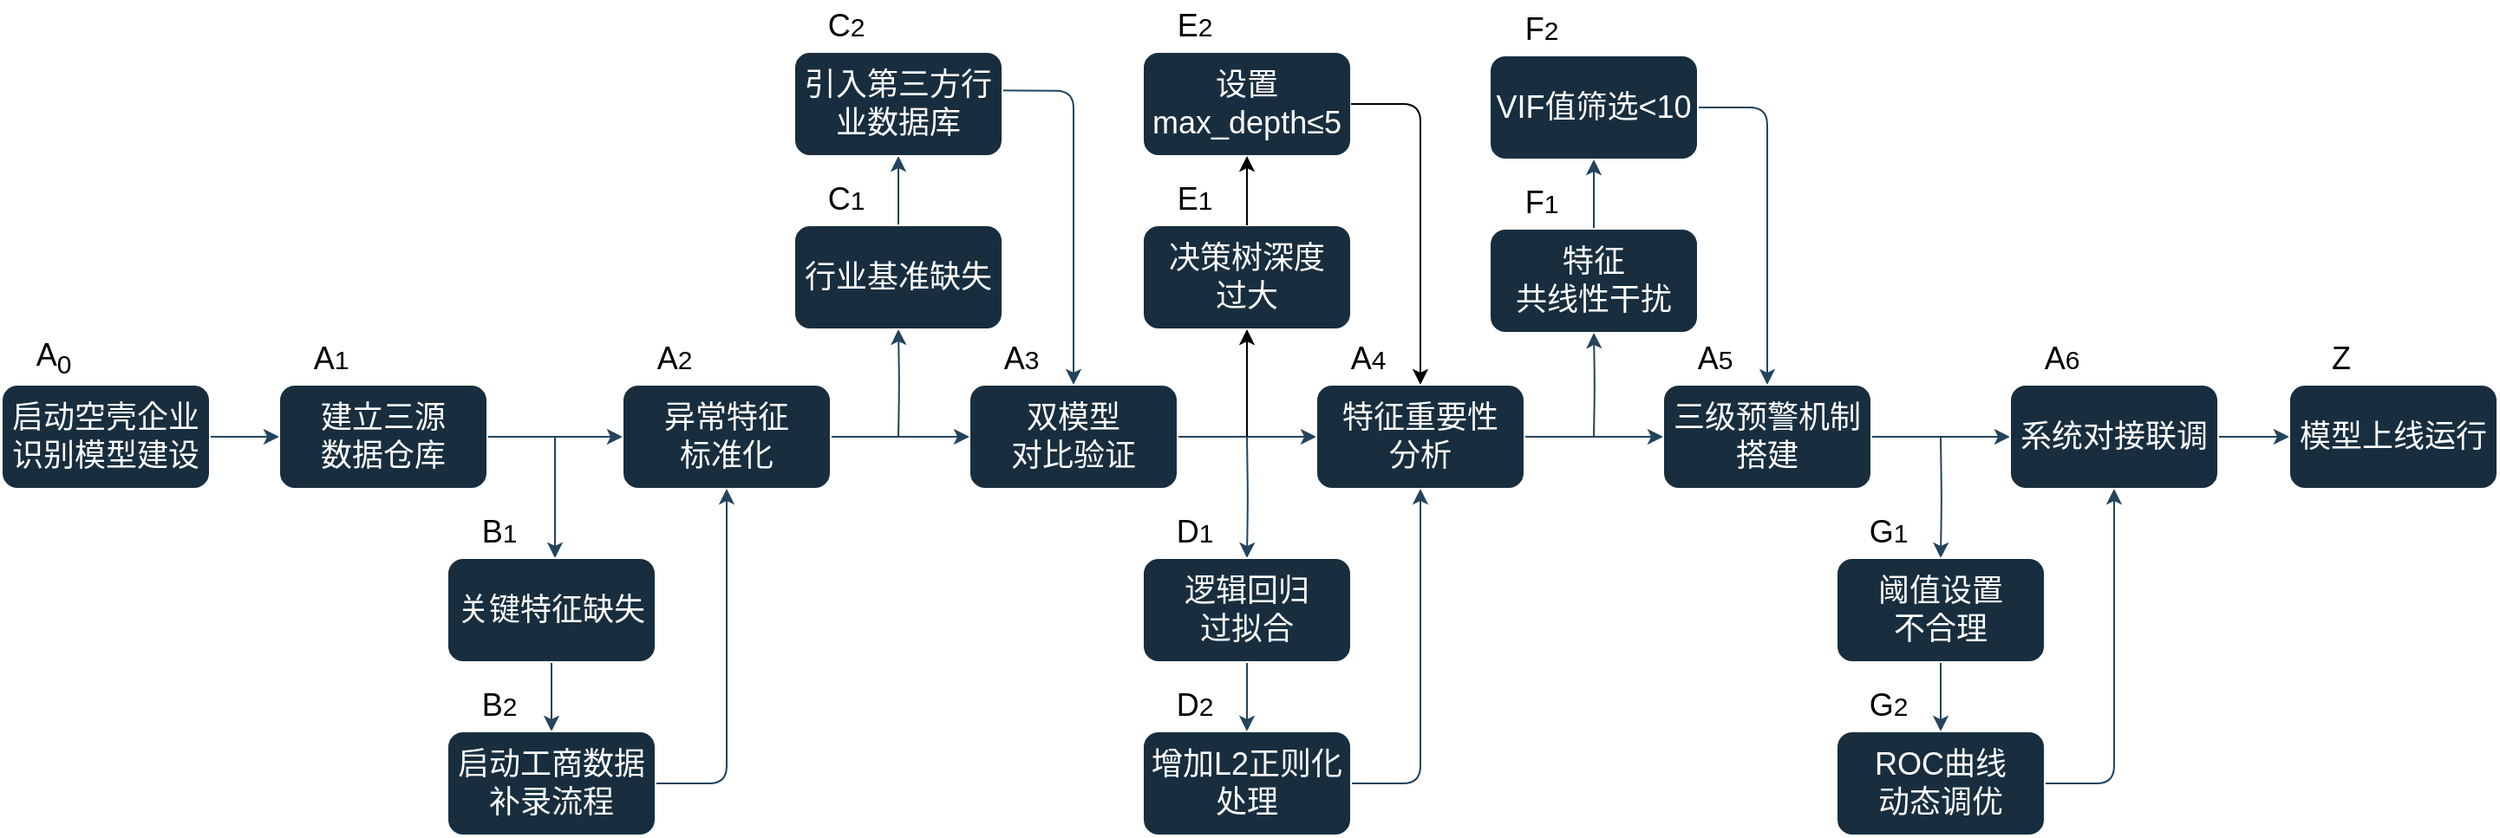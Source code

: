 <mxfile version="27.1.6">
  <diagram name="第 1 页" id="TJKE0MhXr6T1J9aUekOW">
    <mxGraphModel dx="1418" dy="1955" grid="1" gridSize="10" guides="1" tooltips="1" connect="1" arrows="1" fold="1" page="1" pageScale="1" pageWidth="827" pageHeight="1169" math="0" shadow="0">
      <root>
        <mxCell id="0" />
        <mxCell id="1" parent="0" />
        <mxCell id="BCoa8AJotRuoX6E0Mg1D-3" value="" style="edgeStyle=orthogonalEdgeStyle;rounded=1;orthogonalLoop=1;jettySize=auto;html=1;fontSize=18;labelBackgroundColor=none;strokeColor=#23445D;fontColor=default;fontStyle=0" parent="1" source="BCoa8AJotRuoX6E0Mg1D-1" target="BCoa8AJotRuoX6E0Mg1D-2" edge="1">
          <mxGeometry relative="1" as="geometry" />
        </mxCell>
        <mxCell id="BCoa8AJotRuoX6E0Mg1D-1" value="启动空壳企业识别模型建设" style="rounded=1;whiteSpace=wrap;html=1;fontSize=18;labelBackgroundColor=none;fillColor=#182E3E;strokeColor=#FFFFFF;fontColor=#FFFFFF;fontStyle=0" parent="1" vertex="1">
          <mxGeometry x="82" y="210" width="120" height="60" as="geometry" />
        </mxCell>
        <mxCell id="BCoa8AJotRuoX6E0Mg1D-5" value="" style="edgeStyle=orthogonalEdgeStyle;rounded=1;orthogonalLoop=1;jettySize=auto;html=1;fontSize=18;labelBackgroundColor=none;strokeColor=#23445D;fontColor=default;fontStyle=0;entryX=0;entryY=0.5;entryDx=0;entryDy=0;" parent="1" source="BCoa8AJotRuoX6E0Mg1D-2" target="BCoa8AJotRuoX6E0Mg1D-4" edge="1">
          <mxGeometry relative="1" as="geometry">
            <mxPoint x="402" y="240" as="targetPoint" />
          </mxGeometry>
        </mxCell>
        <mxCell id="BCoa8AJotRuoX6E0Mg1D-7" value="" style="edgeStyle=orthogonalEdgeStyle;rounded=1;orthogonalLoop=1;jettySize=auto;html=1;fontSize=18;labelBackgroundColor=none;strokeColor=#23445D;fontColor=default;fontStyle=0" parent="1" edge="1">
          <mxGeometry relative="1" as="geometry">
            <mxPoint x="401" y="240" as="sourcePoint" />
            <mxPoint x="401" y="310" as="targetPoint" />
          </mxGeometry>
        </mxCell>
        <mxCell id="BCoa8AJotRuoX6E0Mg1D-2" value="建立三源&lt;div&gt;数据仓库&lt;/div&gt;" style="rounded=1;whiteSpace=wrap;html=1;fontSize=18;labelBackgroundColor=none;fillColor=#182E3E;strokeColor=#FFFFFF;fontColor=#FFFFFF;fontStyle=0" parent="1" vertex="1">
          <mxGeometry x="242" y="210" width="120" height="60" as="geometry" />
        </mxCell>
        <mxCell id="BCoa8AJotRuoX6E0Mg1D-14" value="" style="edgeStyle=orthogonalEdgeStyle;rounded=1;orthogonalLoop=1;jettySize=auto;html=1;fontSize=18;labelBackgroundColor=none;strokeColor=#23445D;fontColor=default;fontStyle=0" parent="1" source="BCoa8AJotRuoX6E0Mg1D-4" target="BCoa8AJotRuoX6E0Mg1D-13" edge="1">
          <mxGeometry relative="1" as="geometry" />
        </mxCell>
        <mxCell id="BCoa8AJotRuoX6E0Mg1D-22" value="" style="edgeStyle=orthogonalEdgeStyle;rounded=1;orthogonalLoop=1;jettySize=auto;html=1;fontSize=18;labelBackgroundColor=none;strokeColor=#23445D;fontColor=default;fontStyle=0" parent="1" target="BCoa8AJotRuoX6E0Mg1D-21" edge="1">
          <mxGeometry relative="1" as="geometry">
            <mxPoint x="599" y="240" as="sourcePoint" />
          </mxGeometry>
        </mxCell>
        <mxCell id="BCoa8AJotRuoX6E0Mg1D-4" value="异常特征&lt;div&gt;标准化&lt;/div&gt;" style="rounded=1;whiteSpace=wrap;html=1;fontSize=18;labelBackgroundColor=none;fillColor=#182E3E;strokeColor=#FFFFFF;fontColor=#FFFFFF;fontStyle=0" parent="1" vertex="1">
          <mxGeometry x="440" y="210" width="120" height="60" as="geometry" />
        </mxCell>
        <mxCell id="BCoa8AJotRuoX6E0Mg1D-9" value="" style="edgeStyle=orthogonalEdgeStyle;rounded=1;orthogonalLoop=1;jettySize=auto;html=1;fontSize=18;labelBackgroundColor=none;strokeColor=#23445D;fontColor=default;fontStyle=0" parent="1" source="BCoa8AJotRuoX6E0Mg1D-6" target="BCoa8AJotRuoX6E0Mg1D-8" edge="1">
          <mxGeometry relative="1" as="geometry" />
        </mxCell>
        <mxCell id="BCoa8AJotRuoX6E0Mg1D-6" value="关键特征缺失" style="whiteSpace=wrap;html=1;rounded=1;fontSize=18;labelBackgroundColor=none;fillColor=#182E3E;strokeColor=#FFFFFF;fontColor=#FFFFFF;fontStyle=0" parent="1" vertex="1">
          <mxGeometry x="339" y="310" width="120" height="60" as="geometry" />
        </mxCell>
        <mxCell id="BCoa8AJotRuoX6E0Mg1D-12" style="edgeStyle=orthogonalEdgeStyle;rounded=1;orthogonalLoop=1;jettySize=auto;html=1;exitX=1;exitY=0.5;exitDx=0;exitDy=0;entryX=0.5;entryY=1;entryDx=0;entryDy=0;fontSize=18;labelBackgroundColor=none;strokeColor=#23445D;fontColor=default;fontStyle=0" parent="1" source="BCoa8AJotRuoX6E0Mg1D-8" target="BCoa8AJotRuoX6E0Mg1D-4" edge="1">
          <mxGeometry relative="1" as="geometry" />
        </mxCell>
        <mxCell id="BCoa8AJotRuoX6E0Mg1D-8" value="启动工商数据补录流程" style="whiteSpace=wrap;html=1;rounded=1;fontSize=18;labelBackgroundColor=none;fillColor=#182E3E;strokeColor=#FFFFFF;fontColor=#FFFFFF;fontStyle=0" parent="1" vertex="1">
          <mxGeometry x="339" y="410" width="120" height="60" as="geometry" />
        </mxCell>
        <mxCell id="BCoa8AJotRuoX6E0Mg1D-16" value="" style="edgeStyle=orthogonalEdgeStyle;rounded=1;orthogonalLoop=1;jettySize=auto;html=1;fontSize=18;labelBackgroundColor=none;strokeColor=#23445D;fontColor=default;fontStyle=0" parent="1" target="BCoa8AJotRuoX6E0Mg1D-15" edge="1">
          <mxGeometry relative="1" as="geometry">
            <mxPoint x="800" y="240" as="sourcePoint" />
          </mxGeometry>
        </mxCell>
        <mxCell id="BCoa8AJotRuoX6E0Mg1D-32" value="" style="edgeStyle=orthogonalEdgeStyle;rounded=1;orthogonalLoop=1;jettySize=auto;html=1;fontSize=18;labelBackgroundColor=none;strokeColor=#23445D;fontColor=default;fontStyle=0;exitX=1;exitY=0.5;exitDx=0;exitDy=0;" parent="1" source="BCoa8AJotRuoX6E0Mg1D-13" target="BCoa8AJotRuoX6E0Mg1D-31" edge="1">
          <mxGeometry relative="1" as="geometry">
            <mxPoint x="900" y="240" as="sourcePoint" />
          </mxGeometry>
        </mxCell>
        <mxCell id="BCoa8AJotRuoX6E0Mg1D-13" value="双模型&lt;div&gt;对比验证&lt;/div&gt;" style="whiteSpace=wrap;html=1;rounded=1;fontSize=18;labelBackgroundColor=none;fillColor=#182E3E;strokeColor=#FFFFFF;fontColor=#FFFFFF;fontStyle=0" parent="1" vertex="1">
          <mxGeometry x="640" y="210" width="120" height="60" as="geometry" />
        </mxCell>
        <mxCell id="BCoa8AJotRuoX6E0Mg1D-27" value="" style="edgeStyle=orthogonalEdgeStyle;rounded=1;orthogonalLoop=1;jettySize=auto;html=1;fontSize=18;labelBackgroundColor=none;strokeColor=#23445D;fontColor=default;fontStyle=0;exitX=0.5;exitY=1;exitDx=0;exitDy=0;" parent="1" source="BCoa8AJotRuoX6E0Mg1D-15" target="BCoa8AJotRuoX6E0Mg1D-26" edge="1">
          <mxGeometry relative="1" as="geometry">
            <mxPoint x="860" y="340" as="sourcePoint" />
          </mxGeometry>
        </mxCell>
        <mxCell id="BCoa8AJotRuoX6E0Mg1D-15" value="逻辑回归&lt;div&gt;过拟合&lt;/div&gt;" style="whiteSpace=wrap;html=1;rounded=1;fontSize=18;labelBackgroundColor=none;fillColor=#182E3E;strokeColor=#FFFFFF;fontColor=#FFFFFF;fontStyle=0" parent="1" vertex="1">
          <mxGeometry x="740" y="310" width="120" height="60" as="geometry" />
        </mxCell>
        <mxCell id="BCoa8AJotRuoX6E0Mg1D-17" value="&lt;div&gt;&lt;span style=&quot;background-color: transparent; color: light-dark(rgb(255, 255, 255), rgb(18, 18, 18));&quot;&gt;设置max_depth≤5&lt;/span&gt;&lt;/div&gt;" style="whiteSpace=wrap;html=1;rounded=1;fontSize=18;labelBackgroundColor=none;fillColor=#182E3E;strokeColor=#FFFFFF;fontColor=#FFFFFF;fontStyle=0" parent="1" vertex="1">
          <mxGeometry x="740" y="18" width="120" height="60" as="geometry" />
        </mxCell>
        <mxCell id="BCoa8AJotRuoX6E0Mg1D-24" value="" style="edgeStyle=orthogonalEdgeStyle;rounded=1;orthogonalLoop=1;jettySize=auto;html=1;fontSize=18;labelBackgroundColor=none;strokeColor=#23445D;fontColor=default;fontStyle=0" parent="1" source="BCoa8AJotRuoX6E0Mg1D-21" target="BCoa8AJotRuoX6E0Mg1D-23" edge="1">
          <mxGeometry relative="1" as="geometry" />
        </mxCell>
        <mxCell id="BCoa8AJotRuoX6E0Mg1D-21" value="行业基准缺失" style="rounded=1;whiteSpace=wrap;html=1;fontSize=18;labelBackgroundColor=none;fillColor=#182E3E;strokeColor=#FFFFFF;fontColor=#FFFFFF;fontStyle=0" parent="1" vertex="1">
          <mxGeometry x="539" y="118" width="120" height="60" as="geometry" />
        </mxCell>
        <mxCell id="BCoa8AJotRuoX6E0Mg1D-25" style="edgeStyle=orthogonalEdgeStyle;rounded=1;orthogonalLoop=1;jettySize=auto;html=1;exitX=1;exitY=0.5;exitDx=0;exitDy=0;entryX=0.5;entryY=0;entryDx=0;entryDy=0;fontSize=18;labelBackgroundColor=none;strokeColor=#23445D;fontColor=default;fontStyle=0" parent="1" target="BCoa8AJotRuoX6E0Mg1D-13" edge="1">
          <mxGeometry relative="1" as="geometry">
            <mxPoint x="629" y="40" as="sourcePoint" />
          </mxGeometry>
        </mxCell>
        <mxCell id="BCoa8AJotRuoX6E0Mg1D-23" value="引入第三方行业数据库" style="rounded=1;whiteSpace=wrap;html=1;fontSize=18;labelBackgroundColor=none;fillColor=#182E3E;strokeColor=#FFFFFF;fontColor=#FFFFFF;fontStyle=0" parent="1" vertex="1">
          <mxGeometry x="539" y="18" width="120" height="60" as="geometry" />
        </mxCell>
        <mxCell id="BCoa8AJotRuoX6E0Mg1D-33" style="edgeStyle=orthogonalEdgeStyle;rounded=1;orthogonalLoop=1;jettySize=auto;html=1;exitX=1;exitY=0.5;exitDx=0;exitDy=0;entryX=0.5;entryY=1;entryDx=0;entryDy=0;fontSize=18;labelBackgroundColor=none;strokeColor=#23445D;fontColor=default;fontStyle=0" parent="1" source="BCoa8AJotRuoX6E0Mg1D-26" target="BCoa8AJotRuoX6E0Mg1D-31" edge="1">
          <mxGeometry relative="1" as="geometry" />
        </mxCell>
        <mxCell id="BCoa8AJotRuoX6E0Mg1D-26" value="增加L2正则化处理" style="whiteSpace=wrap;html=1;rounded=1;fontSize=18;labelBackgroundColor=none;fillColor=#182E3E;strokeColor=#FFFFFF;fontColor=#FFFFFF;fontStyle=0" parent="1" vertex="1">
          <mxGeometry x="740" y="410" width="120" height="60" as="geometry" />
        </mxCell>
        <mxCell id="BCoa8AJotRuoX6E0Mg1D-28" value="决策树深度&lt;div&gt;过大&lt;/div&gt;" style="whiteSpace=wrap;html=1;rounded=1;fontSize=18;labelBackgroundColor=none;fillColor=#182E3E;strokeColor=#FFFFFF;fontColor=#FFFFFF;fontStyle=0" parent="1" vertex="1">
          <mxGeometry x="740" y="118" width="120" height="60" as="geometry" />
        </mxCell>
        <mxCell id="BCoa8AJotRuoX6E0Mg1D-35" value="" style="edgeStyle=orthogonalEdgeStyle;rounded=1;orthogonalLoop=1;jettySize=auto;html=1;fontSize=18;labelBackgroundColor=none;strokeColor=#23445D;fontColor=default;fontStyle=0" parent="1" target="BCoa8AJotRuoX6E0Mg1D-34" edge="1">
          <mxGeometry relative="1" as="geometry">
            <mxPoint x="1000" y="240" as="sourcePoint" />
          </mxGeometry>
        </mxCell>
        <mxCell id="QjI8LqXYQEjhRRhL-J8j-1" style="edgeStyle=orthogonalEdgeStyle;rounded=0;orthogonalLoop=1;jettySize=auto;html=1;exitX=1;exitY=0.5;exitDx=0;exitDy=0;labelBackgroundColor=none;strokeColor=#23445D;fontColor=default;fontStyle=0" parent="1" source="BCoa8AJotRuoX6E0Mg1D-31" target="BCoa8AJotRuoX6E0Mg1D-39" edge="1">
          <mxGeometry relative="1" as="geometry" />
        </mxCell>
        <mxCell id="BCoa8AJotRuoX6E0Mg1D-31" value="特征重要性&lt;div&gt;分析&lt;/div&gt;" style="whiteSpace=wrap;html=1;rounded=1;fontSize=18;labelBackgroundColor=none;fillColor=#182E3E;strokeColor=#FFFFFF;fontColor=#FFFFFF;fontStyle=0" parent="1" vertex="1">
          <mxGeometry x="840" y="210" width="120" height="60" as="geometry" />
        </mxCell>
        <mxCell id="BCoa8AJotRuoX6E0Mg1D-37" value="" style="edgeStyle=orthogonalEdgeStyle;rounded=1;orthogonalLoop=1;jettySize=auto;html=1;fontSize=18;labelBackgroundColor=none;strokeColor=#23445D;fontColor=default;fontStyle=0" parent="1" source="BCoa8AJotRuoX6E0Mg1D-34" target="BCoa8AJotRuoX6E0Mg1D-36" edge="1">
          <mxGeometry relative="1" as="geometry" />
        </mxCell>
        <mxCell id="BCoa8AJotRuoX6E0Mg1D-34" value="特征&lt;div&gt;共线性干扰&lt;/div&gt;" style="whiteSpace=wrap;html=1;rounded=1;fontSize=18;labelBackgroundColor=none;fillColor=#182E3E;strokeColor=#FFFFFF;fontColor=#FFFFFF;fontStyle=0" parent="1" vertex="1">
          <mxGeometry x="940" y="120" width="120" height="60" as="geometry" />
        </mxCell>
        <mxCell id="BCoa8AJotRuoX6E0Mg1D-41" style="edgeStyle=orthogonalEdgeStyle;rounded=1;orthogonalLoop=1;jettySize=auto;html=1;exitX=1;exitY=0.5;exitDx=0;exitDy=0;entryX=0.5;entryY=0;entryDx=0;entryDy=0;fontSize=18;labelBackgroundColor=none;strokeColor=#23445D;fontColor=default;fontStyle=0" parent="1" source="BCoa8AJotRuoX6E0Mg1D-36" target="BCoa8AJotRuoX6E0Mg1D-39" edge="1">
          <mxGeometry relative="1" as="geometry" />
        </mxCell>
        <mxCell id="BCoa8AJotRuoX6E0Mg1D-36" value="VIF值筛选&amp;lt;10" style="whiteSpace=wrap;html=1;rounded=1;fontSize=18;labelBackgroundColor=none;fillColor=#182E3E;strokeColor=#FFFFFF;fontColor=#FFFFFF;fontStyle=0" parent="1" vertex="1">
          <mxGeometry x="940" y="20" width="120" height="60" as="geometry" />
        </mxCell>
        <mxCell id="BCoa8AJotRuoX6E0Mg1D-43" value="" style="edgeStyle=orthogonalEdgeStyle;rounded=1;orthogonalLoop=1;jettySize=auto;html=1;fontSize=18;labelBackgroundColor=none;strokeColor=#23445D;fontColor=default;fontStyle=0" parent="1" target="BCoa8AJotRuoX6E0Mg1D-42" edge="1">
          <mxGeometry relative="1" as="geometry">
            <mxPoint x="1200" y="240" as="sourcePoint" />
          </mxGeometry>
        </mxCell>
        <mxCell id="BCoa8AJotRuoX6E0Mg1D-47" value="" style="edgeStyle=orthogonalEdgeStyle;rounded=1;orthogonalLoop=1;jettySize=auto;html=1;fontSize=18;labelBackgroundColor=none;strokeColor=#23445D;fontColor=default;fontStyle=0;exitX=1;exitY=0.5;exitDx=0;exitDy=0;" parent="1" source="BCoa8AJotRuoX6E0Mg1D-39" target="BCoa8AJotRuoX6E0Mg1D-46" edge="1">
          <mxGeometry relative="1" as="geometry">
            <mxPoint x="1200" y="240" as="sourcePoint" />
          </mxGeometry>
        </mxCell>
        <mxCell id="BCoa8AJotRuoX6E0Mg1D-39" value="三级预警机制搭建" style="whiteSpace=wrap;html=1;rounded=1;fontSize=18;labelBackgroundColor=none;fillColor=#182E3E;strokeColor=#FFFFFF;fontColor=#FFFFFF;fontStyle=0" parent="1" vertex="1">
          <mxGeometry x="1040" y="210" width="120" height="60" as="geometry" />
        </mxCell>
        <mxCell id="BCoa8AJotRuoX6E0Mg1D-45" value="" style="edgeStyle=orthogonalEdgeStyle;rounded=1;orthogonalLoop=1;jettySize=auto;html=1;fontSize=18;labelBackgroundColor=none;strokeColor=#23445D;fontColor=default;fontStyle=0" parent="1" source="BCoa8AJotRuoX6E0Mg1D-42" target="BCoa8AJotRuoX6E0Mg1D-44" edge="1">
          <mxGeometry relative="1" as="geometry" />
        </mxCell>
        <mxCell id="BCoa8AJotRuoX6E0Mg1D-42" value="阈值设置&lt;div&gt;不合理&lt;/div&gt;" style="whiteSpace=wrap;html=1;rounded=1;fontSize=18;labelBackgroundColor=none;fillColor=#182E3E;strokeColor=#FFFFFF;fontColor=#FFFFFF;fontStyle=0" parent="1" vertex="1">
          <mxGeometry x="1140" y="310" width="120" height="60" as="geometry" />
        </mxCell>
        <mxCell id="QjI8LqXYQEjhRRhL-J8j-2" style="edgeStyle=orthogonalEdgeStyle;rounded=1;orthogonalLoop=1;jettySize=auto;html=1;exitX=1;exitY=0.5;exitDx=0;exitDy=0;entryX=0.5;entryY=1;entryDx=0;entryDy=0;labelBackgroundColor=none;strokeColor=#23445D;fontColor=default;fontStyle=0;curved=0;" parent="1" source="BCoa8AJotRuoX6E0Mg1D-44" target="BCoa8AJotRuoX6E0Mg1D-46" edge="1">
          <mxGeometry relative="1" as="geometry">
            <mxPoint x="1200" y="440" as="sourcePoint" />
          </mxGeometry>
        </mxCell>
        <mxCell id="BCoa8AJotRuoX6E0Mg1D-44" value="ROC曲线&lt;div&gt;动态调优&lt;/div&gt;" style="whiteSpace=wrap;html=1;rounded=1;fontSize=18;labelBackgroundColor=none;fillColor=#182E3E;strokeColor=#FFFFFF;fontColor=#FFFFFF;fontStyle=0" parent="1" vertex="1">
          <mxGeometry x="1140" y="410" width="120" height="60" as="geometry" />
        </mxCell>
        <mxCell id="BCoa8AJotRuoX6E0Mg1D-50" value="" style="edgeStyle=orthogonalEdgeStyle;rounded=1;orthogonalLoop=1;jettySize=auto;html=1;fontSize=18;labelBackgroundColor=none;strokeColor=#23445D;fontColor=default;fontStyle=0" parent="1" source="BCoa8AJotRuoX6E0Mg1D-46" target="BCoa8AJotRuoX6E0Mg1D-49" edge="1">
          <mxGeometry relative="1" as="geometry" />
        </mxCell>
        <mxCell id="BCoa8AJotRuoX6E0Mg1D-46" value="系统对接联调" style="whiteSpace=wrap;html=1;rounded=1;fontSize=18;labelBackgroundColor=none;fillColor=#182E3E;strokeColor=#FFFFFF;fontColor=#FFFFFF;fontStyle=0" parent="1" vertex="1">
          <mxGeometry x="1240" y="210" width="120" height="60" as="geometry" />
        </mxCell>
        <mxCell id="BCoa8AJotRuoX6E0Mg1D-49" value="模型上线运行" style="whiteSpace=wrap;html=1;rounded=1;fontSize=18;labelBackgroundColor=none;fillColor=#182E3E;strokeColor=#FFFFFF;fontColor=#FFFFFF;fontStyle=0" parent="1" vertex="1">
          <mxGeometry x="1401" y="210" width="120" height="60" as="geometry" />
        </mxCell>
        <mxCell id="BCoa8AJotRuoX6E0Mg1D-53" value="A&lt;sub&gt;0&lt;/sub&gt;" style="text;html=1;align=center;verticalAlign=middle;whiteSpace=wrap;rounded=0;fontColor=#000000;fontSize=18;labelBackgroundColor=none;fontStyle=0" parent="1" vertex="1">
          <mxGeometry x="82" y="180" width="60" height="30" as="geometry" />
        </mxCell>
        <mxCell id="BCoa8AJotRuoX6E0Mg1D-54" value="A&lt;span style=&quot;font-size: 15px;&quot;&gt;1&lt;/span&gt;" style="text;html=1;align=center;verticalAlign=middle;whiteSpace=wrap;rounded=0;fontColor=#000000;fontSize=18;labelBackgroundColor=none;fontStyle=0" parent="1" vertex="1">
          <mxGeometry x="242" y="180" width="60" height="30" as="geometry" />
        </mxCell>
        <mxCell id="BCoa8AJotRuoX6E0Mg1D-55" value="A&lt;span style=&quot;font-size: 15px;&quot;&gt;2&lt;/span&gt;" style="text;html=1;align=center;verticalAlign=middle;whiteSpace=wrap;rounded=0;fontColor=#000000;fontSize=18;labelBackgroundColor=none;fontStyle=0" parent="1" vertex="1">
          <mxGeometry x="440" y="180" width="60" height="30" as="geometry" />
        </mxCell>
        <mxCell id="BCoa8AJotRuoX6E0Mg1D-56" value="A&lt;span style=&quot;font-size: 15px;&quot;&gt;3&lt;/span&gt;" style="text;html=1;align=center;verticalAlign=middle;whiteSpace=wrap;rounded=0;fontColor=#000000;fontSize=18;labelBackgroundColor=none;fontStyle=0" parent="1" vertex="1">
          <mxGeometry x="640" y="180" width="60" height="30" as="geometry" />
        </mxCell>
        <mxCell id="BCoa8AJotRuoX6E0Mg1D-57" value="A&lt;span style=&quot;font-size: 15px;&quot;&gt;4&lt;/span&gt;" style="text;html=1;align=center;verticalAlign=middle;whiteSpace=wrap;rounded=0;fontColor=#000000;fontSize=18;labelBackgroundColor=none;fontStyle=0" parent="1" vertex="1">
          <mxGeometry x="840" y="180" width="60" height="30" as="geometry" />
        </mxCell>
        <mxCell id="BCoa8AJotRuoX6E0Mg1D-58" value="A&lt;span style=&quot;font-size: 15px;&quot;&gt;5&lt;/span&gt;" style="text;html=1;align=center;verticalAlign=middle;whiteSpace=wrap;rounded=0;fontColor=#000000;fontSize=18;labelBackgroundColor=none;fontStyle=0" parent="1" vertex="1">
          <mxGeometry x="1040" y="180" width="60" height="30" as="geometry" />
        </mxCell>
        <mxCell id="BCoa8AJotRuoX6E0Mg1D-59" value="A&lt;span style=&quot;font-size: 15px;&quot;&gt;6&lt;/span&gt;" style="text;html=1;align=center;verticalAlign=middle;whiteSpace=wrap;rounded=0;fontColor=#000000;fontSize=18;labelBackgroundColor=none;fontStyle=0" parent="1" vertex="1">
          <mxGeometry x="1240" y="180" width="60" height="30" as="geometry" />
        </mxCell>
        <mxCell id="BCoa8AJotRuoX6E0Mg1D-60" value="Z" style="text;html=1;align=center;verticalAlign=middle;whiteSpace=wrap;rounded=0;fontColor=#000000;fontSize=18;labelBackgroundColor=none;fontStyle=0" parent="1" vertex="1">
          <mxGeometry x="1401" y="180" width="60" height="30" as="geometry" />
        </mxCell>
        <mxCell id="BCoa8AJotRuoX6E0Mg1D-61" value="B&lt;span style=&quot;font-size: 15px;&quot;&gt;1&lt;/span&gt;" style="text;html=1;align=center;verticalAlign=middle;whiteSpace=wrap;rounded=0;fontColor=#000000;fontSize=18;labelBackgroundColor=none;fontStyle=0" parent="1" vertex="1">
          <mxGeometry x="339" y="280" width="60" height="30" as="geometry" />
        </mxCell>
        <mxCell id="BCoa8AJotRuoX6E0Mg1D-62" value="B&lt;span style=&quot;font-size: 15px;&quot;&gt;2&lt;/span&gt;" style="text;html=1;align=center;verticalAlign=middle;whiteSpace=wrap;rounded=0;fontColor=#000000;fontSize=18;labelBackgroundColor=none;fontStyle=0" parent="1" vertex="1">
          <mxGeometry x="339" y="380" width="60" height="30" as="geometry" />
        </mxCell>
        <mxCell id="BCoa8AJotRuoX6E0Mg1D-64" value="C&lt;span style=&quot;font-size: 15px;&quot;&gt;1&lt;/span&gt;" style="text;html=1;align=center;verticalAlign=middle;whiteSpace=wrap;rounded=0;fontColor=#000000;fontSize=18;labelBackgroundColor=none;fontStyle=0" parent="1" vertex="1">
          <mxGeometry x="539" y="88" width="60" height="30" as="geometry" />
        </mxCell>
        <mxCell id="BCoa8AJotRuoX6E0Mg1D-66" value="C&lt;span style=&quot;font-size: 15px;&quot;&gt;2&lt;/span&gt;" style="text;html=1;align=center;verticalAlign=middle;whiteSpace=wrap;rounded=0;fontColor=#000000;fontSize=18;labelBackgroundColor=none;fontStyle=0" parent="1" vertex="1">
          <mxGeometry x="539" y="-12" width="60" height="30" as="geometry" />
        </mxCell>
        <mxCell id="BCoa8AJotRuoX6E0Mg1D-67" value="D&lt;span style=&quot;font-size: 15px;&quot;&gt;1&lt;/span&gt;" style="text;html=1;align=center;verticalAlign=middle;whiteSpace=wrap;rounded=0;fontColor=#000000;fontSize=18;labelBackgroundColor=none;fontStyle=0" parent="1" vertex="1">
          <mxGeometry x="740" y="280" width="60" height="30" as="geometry" />
        </mxCell>
        <mxCell id="BCoa8AJotRuoX6E0Mg1D-68" value="E&lt;span style=&quot;font-size: 15px;&quot;&gt;2&lt;/span&gt;" style="text;html=1;align=center;verticalAlign=middle;whiteSpace=wrap;rounded=0;fontColor=#000000;fontSize=18;labelBackgroundColor=none;fontStyle=0" parent="1" vertex="1">
          <mxGeometry x="740" y="-12" width="60" height="30" as="geometry" />
        </mxCell>
        <mxCell id="BCoa8AJotRuoX6E0Mg1D-69" value="E&lt;span style=&quot;font-size: 15px;&quot;&gt;1&lt;/span&gt;" style="text;html=1;align=center;verticalAlign=middle;whiteSpace=wrap;rounded=0;fontColor=#000000;fontSize=18;labelBackgroundColor=none;fontStyle=0" parent="1" vertex="1">
          <mxGeometry x="740" y="88" width="60" height="30" as="geometry" />
        </mxCell>
        <mxCell id="BCoa8AJotRuoX6E0Mg1D-70" value="D&lt;span style=&quot;font-size: 15px;&quot;&gt;2&lt;/span&gt;" style="text;html=1;align=center;verticalAlign=middle;whiteSpace=wrap;rounded=0;fontColor=#000000;fontSize=18;labelBackgroundColor=none;fontStyle=0" parent="1" vertex="1">
          <mxGeometry x="740" y="380" width="60" height="30" as="geometry" />
        </mxCell>
        <mxCell id="BCoa8AJotRuoX6E0Mg1D-71" value="F&lt;span style=&quot;font-size: 15px;&quot;&gt;1&lt;/span&gt;" style="text;html=1;align=center;verticalAlign=middle;whiteSpace=wrap;rounded=0;fontColor=#000000;fontSize=18;labelBackgroundColor=none;fontStyle=0" parent="1" vertex="1">
          <mxGeometry x="940" y="90" width="60" height="30" as="geometry" />
        </mxCell>
        <mxCell id="BCoa8AJotRuoX6E0Mg1D-72" value="F&lt;span style=&quot;font-size: 15px;&quot;&gt;2&lt;/span&gt;" style="text;html=1;align=center;verticalAlign=middle;whiteSpace=wrap;rounded=0;fontColor=#000000;fontSize=18;labelBackgroundColor=none;fontStyle=0" parent="1" vertex="1">
          <mxGeometry x="940" y="-10" width="60" height="30" as="geometry" />
        </mxCell>
        <mxCell id="BCoa8AJotRuoX6E0Mg1D-74" value="G&lt;span style=&quot;font-size: 15px;&quot;&gt;1&lt;/span&gt;" style="text;html=1;align=center;verticalAlign=middle;whiteSpace=wrap;rounded=0;fontColor=#000000;fontSize=18;labelBackgroundColor=none;fontStyle=0" parent="1" vertex="1">
          <mxGeometry x="1140" y="280" width="60" height="30" as="geometry" />
        </mxCell>
        <mxCell id="BCoa8AJotRuoX6E0Mg1D-76" value="G&lt;span style=&quot;font-size: 15px;&quot;&gt;2&lt;/span&gt;" style="text;html=1;align=center;verticalAlign=middle;whiteSpace=wrap;rounded=0;fontColor=#000000;fontSize=18;labelBackgroundColor=none;fontStyle=0" parent="1" vertex="1">
          <mxGeometry x="1140" y="380" width="60" height="30" as="geometry" />
        </mxCell>
        <mxCell id="drOP0QP-Ymzf7aLStTwZ-6" value="" style="endArrow=classic;html=1;rounded=0;entryX=0.5;entryY=1;entryDx=0;entryDy=0;" edge="1" parent="1" target="BCoa8AJotRuoX6E0Mg1D-28">
          <mxGeometry width="50" height="50" relative="1" as="geometry">
            <mxPoint x="800" y="240" as="sourcePoint" />
            <mxPoint x="660" y="360" as="targetPoint" />
          </mxGeometry>
        </mxCell>
        <mxCell id="drOP0QP-Ymzf7aLStTwZ-7" value="" style="endArrow=classic;html=1;rounded=0;entryX=0.5;entryY=1;entryDx=0;entryDy=0;exitX=0.5;exitY=0;exitDx=0;exitDy=0;" edge="1" parent="1" source="BCoa8AJotRuoX6E0Mg1D-28" target="BCoa8AJotRuoX6E0Mg1D-17">
          <mxGeometry width="50" height="50" relative="1" as="geometry">
            <mxPoint x="920" y="370" as="sourcePoint" />
            <mxPoint x="970" y="320" as="targetPoint" />
          </mxGeometry>
        </mxCell>
        <mxCell id="drOP0QP-Ymzf7aLStTwZ-9" value="" style="endArrow=classic;html=1;rounded=1;exitX=1;exitY=0.5;exitDx=0;exitDy=0;entryX=0.5;entryY=0;entryDx=0;entryDy=0;edgeStyle=orthogonalEdgeStyle;curved=0;" edge="1" parent="1" source="BCoa8AJotRuoX6E0Mg1D-17" target="BCoa8AJotRuoX6E0Mg1D-31">
          <mxGeometry width="50" height="50" relative="1" as="geometry">
            <mxPoint x="860" y="80" as="sourcePoint" />
            <mxPoint x="910" y="30" as="targetPoint" />
          </mxGeometry>
        </mxCell>
      </root>
    </mxGraphModel>
  </diagram>
</mxfile>
